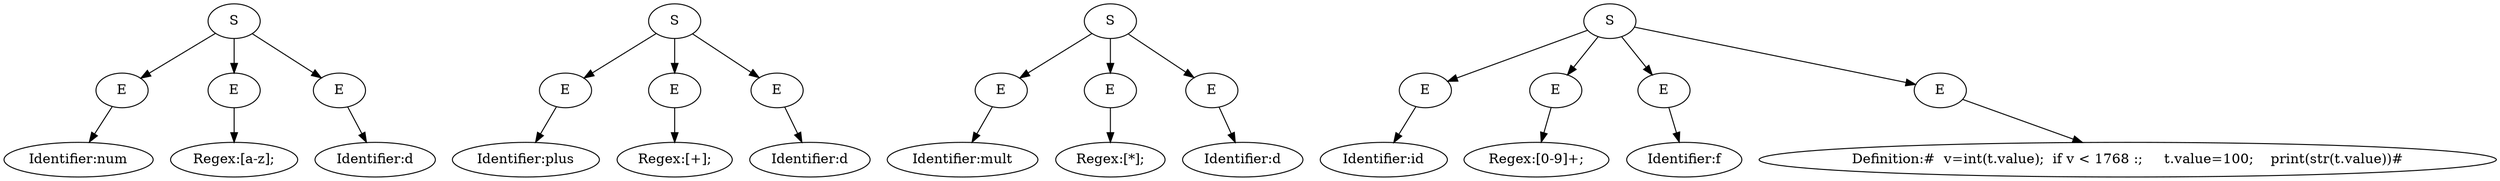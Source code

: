 digraph G { ordering=out 
n0 [ label = "Identifier:num"];
n1 [ label = "E"];
n1->n0;
n2 [ label = "Regex:[a-z];"];
n3 [ label = "E"];
n3->n2;
n4 [ label = "Identifier:d"];
n5 [ label = "E"];
n5->n4;
n6 [ label = "S"];
n6->n1;
n6->n3;
n6->n5;
n7 [ label = "Identifier:plus"];
n8 [ label = "E"];
n8->n7;
n9 [ label = "Regex:[\+];"];
n10 [ label = "E"];
n10->n9;
n11 [ label = "Identifier:d"];
n12 [ label = "E"];
n12->n11;
n13 [ label = "S"];
n13->n8;
n13->n10;
n13->n12;
n14 [ label = "Identifier:mult"];
n15 [ label = "E"];
n15->n14;
n16 [ label = "Regex:[\*];"];
n17 [ label = "E"];
n17->n16;
n18 [ label = "Identifier:d"];
n19 [ label = "E"];
n19->n18;
n20 [ label = "S"];
n20->n15;
n20->n17;
n20->n19;
n21 [ label = "Identifier:id"];
n22 [ label = "E"];
n22->n21;
n23 [ label = "Regex:[0-9]+;"];
n24 [ label = "E"];
n24->n23;
n25 [ label = "Identifier:f"];
n26 [ label = "E"];
n26->n25;
n27 [ label = "Definition:#  v=int(t.value);  if v < 1768 :;     t.value=100;    print(str(t.value))#"];
n28 [ label = "E"];
n28->n27;
n29 [ label = "S"];
n29->n22;
n29->n24;
n29->n26;
n29->n28;
}